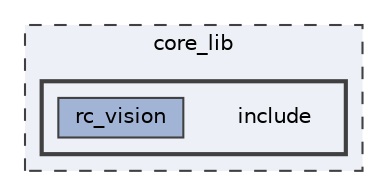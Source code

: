 digraph "C:/Users/14168/1/rc_vision/core_lib/include"
{
 // LATEX_PDF_SIZE
  bgcolor="transparent";
  edge [fontname=Helvetica,fontsize=10,labelfontname=Helvetica,labelfontsize=10];
  node [fontname=Helvetica,fontsize=10,shape=box,height=0.2,width=0.4];
  compound=true
  subgraph clusterdir_6b71f9c233d9519f4af35a38b852209b {
    graph [ bgcolor="#edf0f7", pencolor="grey25", label="core_lib", fontname=Helvetica,fontsize=10 style="filled,dashed", URL="dir_6b71f9c233d9519f4af35a38b852209b.html",tooltip=""]
  subgraph clusterdir_91bce8cc46c2d1a1c49b6c892b066b0d {
    graph [ bgcolor="#edf0f7", pencolor="grey25", label="", fontname=Helvetica,fontsize=10 style="filled,bold", URL="dir_91bce8cc46c2d1a1c49b6c892b066b0d.html",tooltip=""]
    dir_91bce8cc46c2d1a1c49b6c892b066b0d [shape=plaintext, label="include"];
  dir_8027d5a996a7752b55704260e4cc0697 [label="rc_vision", fillcolor="#a2b4d6", color="grey25", style="filled", URL="dir_8027d5a996a7752b55704260e4cc0697.html",tooltip=""];
  }
  }
}
